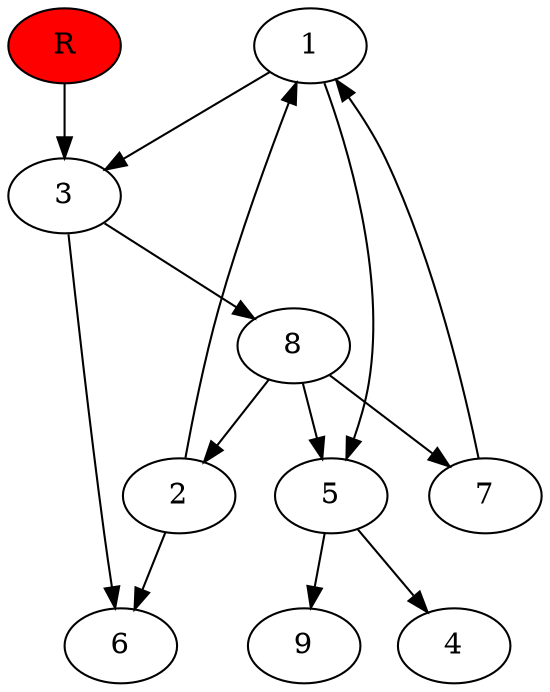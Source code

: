 digraph prb18510 {
	1
	2
	3
	4
	5
	6
	7
	8
	R [fillcolor="#ff0000" style=filled]
	1 -> 3
	1 -> 5
	2 -> 1
	2 -> 6
	3 -> 6
	3 -> 8
	5 -> 4
	5 -> 9
	7 -> 1
	8 -> 2
	8 -> 5
	8 -> 7
	R -> 3
}
